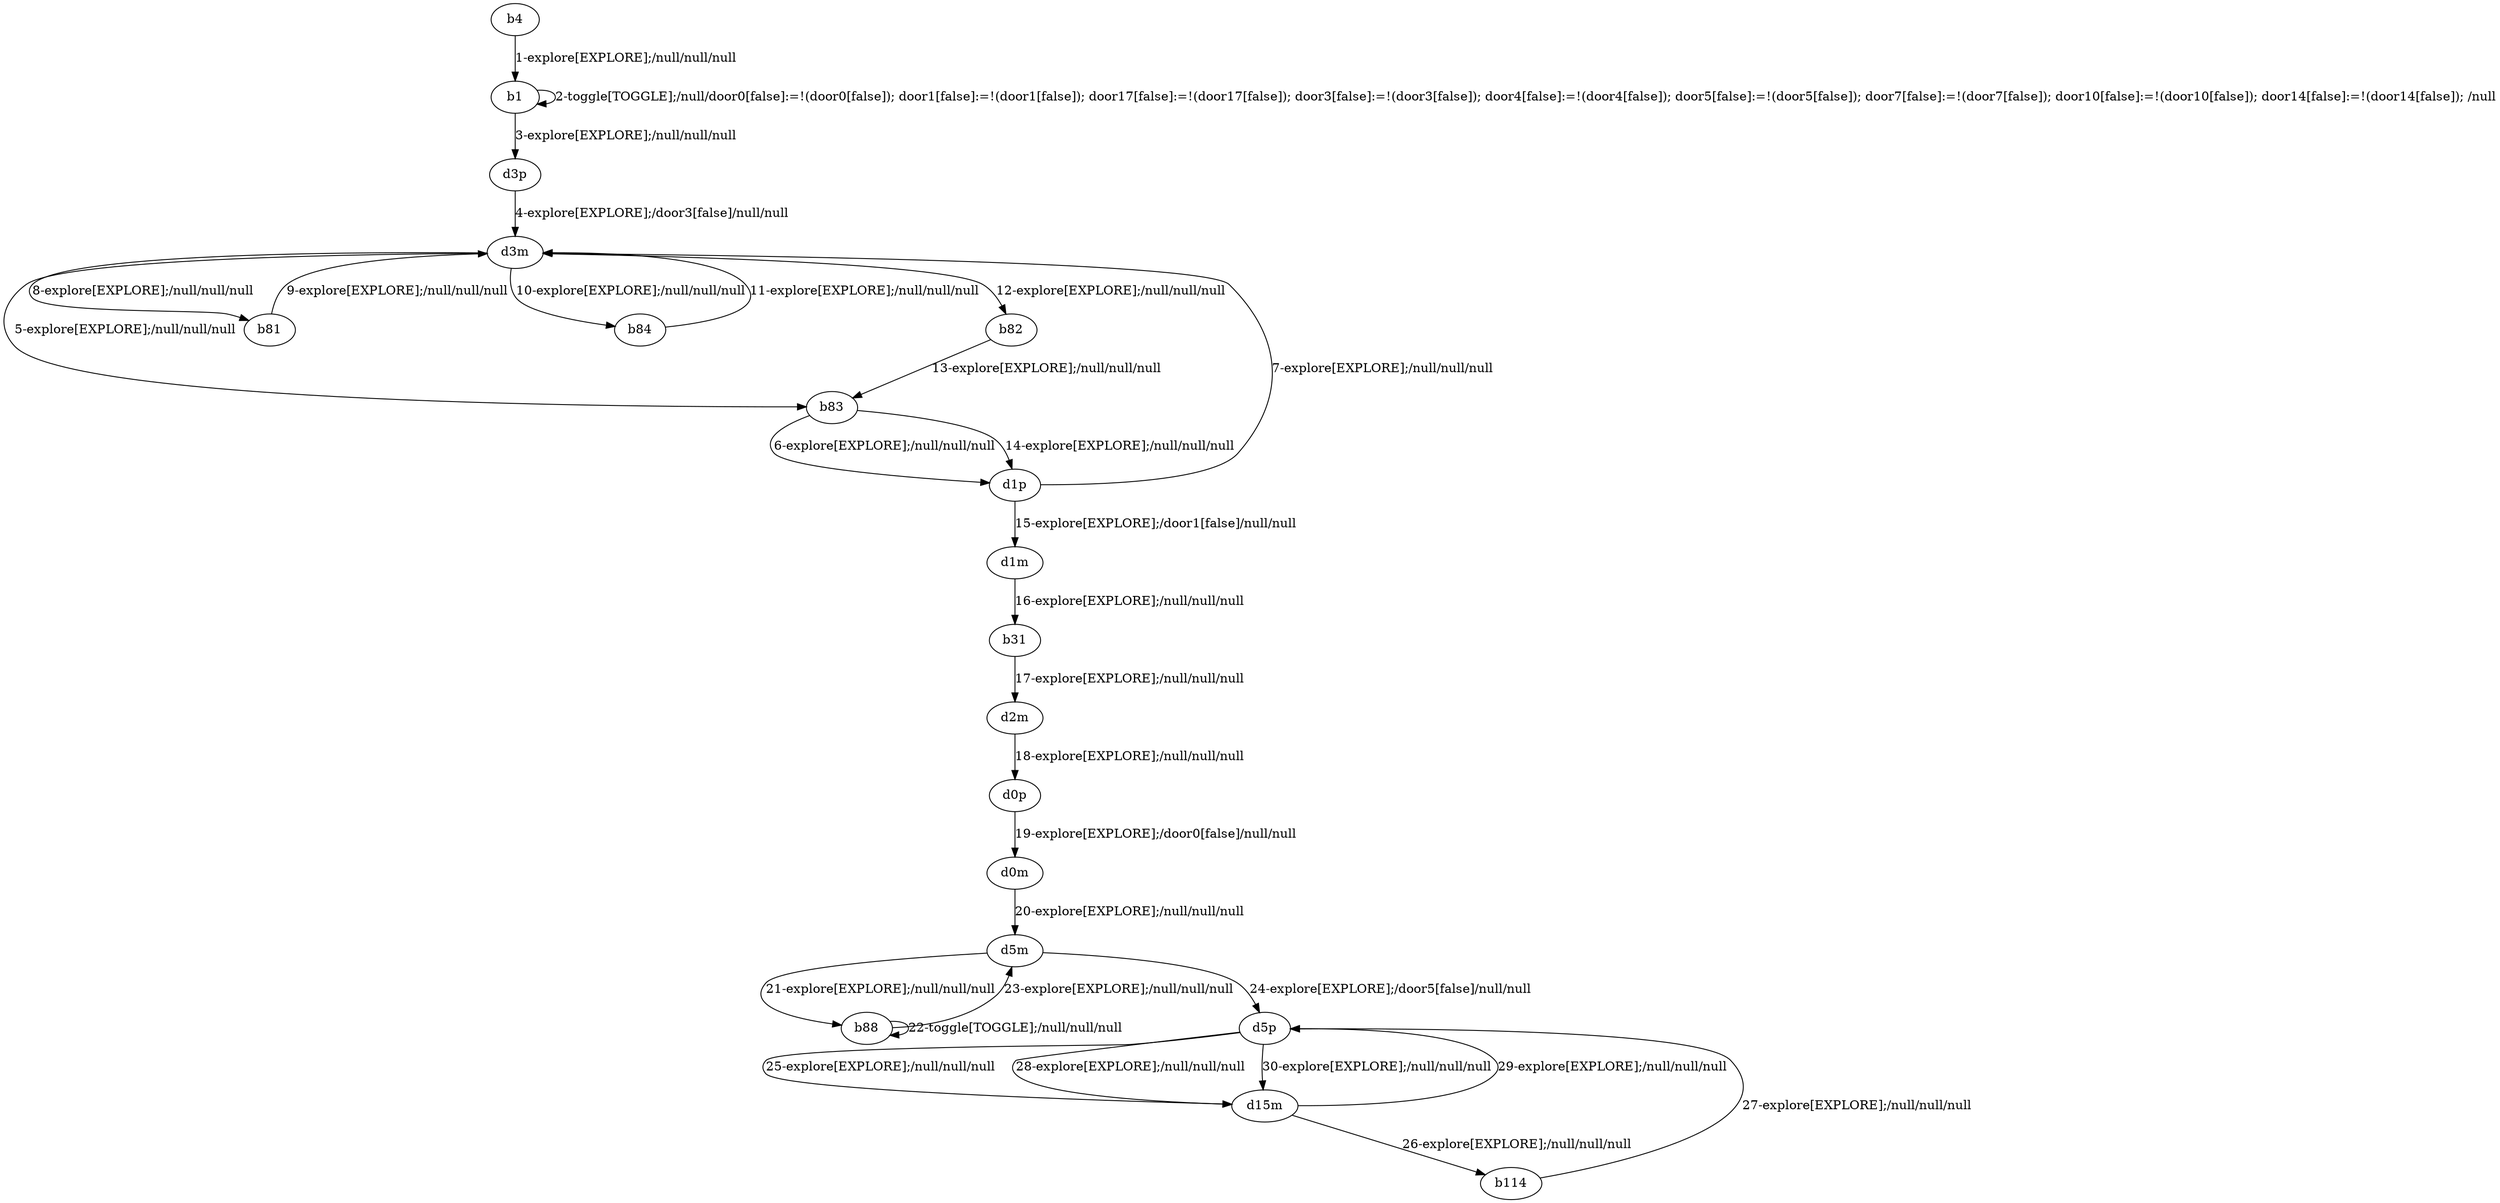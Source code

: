 # Total number of goals covered by this test: 1
# d15m --> d5p

digraph g {
"b4" -> "b1" [label = "1-explore[EXPLORE];/null/null/null"];
"b1" -> "b1" [label = "2-toggle[TOGGLE];/null/door0[false]:=!(door0[false]); door1[false]:=!(door1[false]); door17[false]:=!(door17[false]); door3[false]:=!(door3[false]); door4[false]:=!(door4[false]); door5[false]:=!(door5[false]); door7[false]:=!(door7[false]); door10[false]:=!(door10[false]); door14[false]:=!(door14[false]); /null"];
"b1" -> "d3p" [label = "3-explore[EXPLORE];/null/null/null"];
"d3p" -> "d3m" [label = "4-explore[EXPLORE];/door3[false]/null/null"];
"d3m" -> "b83" [label = "5-explore[EXPLORE];/null/null/null"];
"b83" -> "d1p" [label = "6-explore[EXPLORE];/null/null/null"];
"d1p" -> "d3m" [label = "7-explore[EXPLORE];/null/null/null"];
"d3m" -> "b81" [label = "8-explore[EXPLORE];/null/null/null"];
"b81" -> "d3m" [label = "9-explore[EXPLORE];/null/null/null"];
"d3m" -> "b84" [label = "10-explore[EXPLORE];/null/null/null"];
"b84" -> "d3m" [label = "11-explore[EXPLORE];/null/null/null"];
"d3m" -> "b82" [label = "12-explore[EXPLORE];/null/null/null"];
"b82" -> "b83" [label = "13-explore[EXPLORE];/null/null/null"];
"b83" -> "d1p" [label = "14-explore[EXPLORE];/null/null/null"];
"d1p" -> "d1m" [label = "15-explore[EXPLORE];/door1[false]/null/null"];
"d1m" -> "b31" [label = "16-explore[EXPLORE];/null/null/null"];
"b31" -> "d2m" [label = "17-explore[EXPLORE];/null/null/null"];
"d2m" -> "d0p" [label = "18-explore[EXPLORE];/null/null/null"];
"d0p" -> "d0m" [label = "19-explore[EXPLORE];/door0[false]/null/null"];
"d0m" -> "d5m" [label = "20-explore[EXPLORE];/null/null/null"];
"d5m" -> "b88" [label = "21-explore[EXPLORE];/null/null/null"];
"b88" -> "b88" [label = "22-toggle[TOGGLE];/null/null/null"];
"b88" -> "d5m" [label = "23-explore[EXPLORE];/null/null/null"];
"d5m" -> "d5p" [label = "24-explore[EXPLORE];/door5[false]/null/null"];
"d5p" -> "d15m" [label = "25-explore[EXPLORE];/null/null/null"];
"d15m" -> "b114" [label = "26-explore[EXPLORE];/null/null/null"];
"b114" -> "d5p" [label = "27-explore[EXPLORE];/null/null/null"];
"d5p" -> "d15m" [label = "28-explore[EXPLORE];/null/null/null"];
"d15m" -> "d5p" [label = "29-explore[EXPLORE];/null/null/null"];
"d5p" -> "d15m" [label = "30-explore[EXPLORE];/null/null/null"];
}